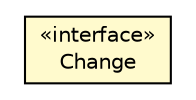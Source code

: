 #!/usr/local/bin/dot
#
# Class diagram 
# Generated by UMLGraph version R5_6-24-gf6e263 (http://www.umlgraph.org/)
#

digraph G {
	edge [fontname="Helvetica",fontsize=10,labelfontname="Helvetica",labelfontsize=10];
	node [fontname="Helvetica",fontsize=10,shape=plaintext];
	nodesep=0.25;
	ranksep=0.5;
	// com.orientechnologies.orient.core.db.record.ridbag.sbtree.OSBTreeRidBag.Change
	c3251771 [label=<<table title="com.orientechnologies.orient.core.db.record.ridbag.sbtree.OSBTreeRidBag.Change" border="0" cellborder="1" cellspacing="0" cellpadding="2" port="p" bgcolor="lemonChiffon" href="./OSBTreeRidBag.Change.html">
		<tr><td><table border="0" cellspacing="0" cellpadding="1">
<tr><td align="center" balign="center"> &#171;interface&#187; </td></tr>
<tr><td align="center" balign="center"> Change </td></tr>
		</table></td></tr>
		</table>>, URL="./OSBTreeRidBag.Change.html", fontname="Helvetica", fontcolor="black", fontsize=10.0];
}

